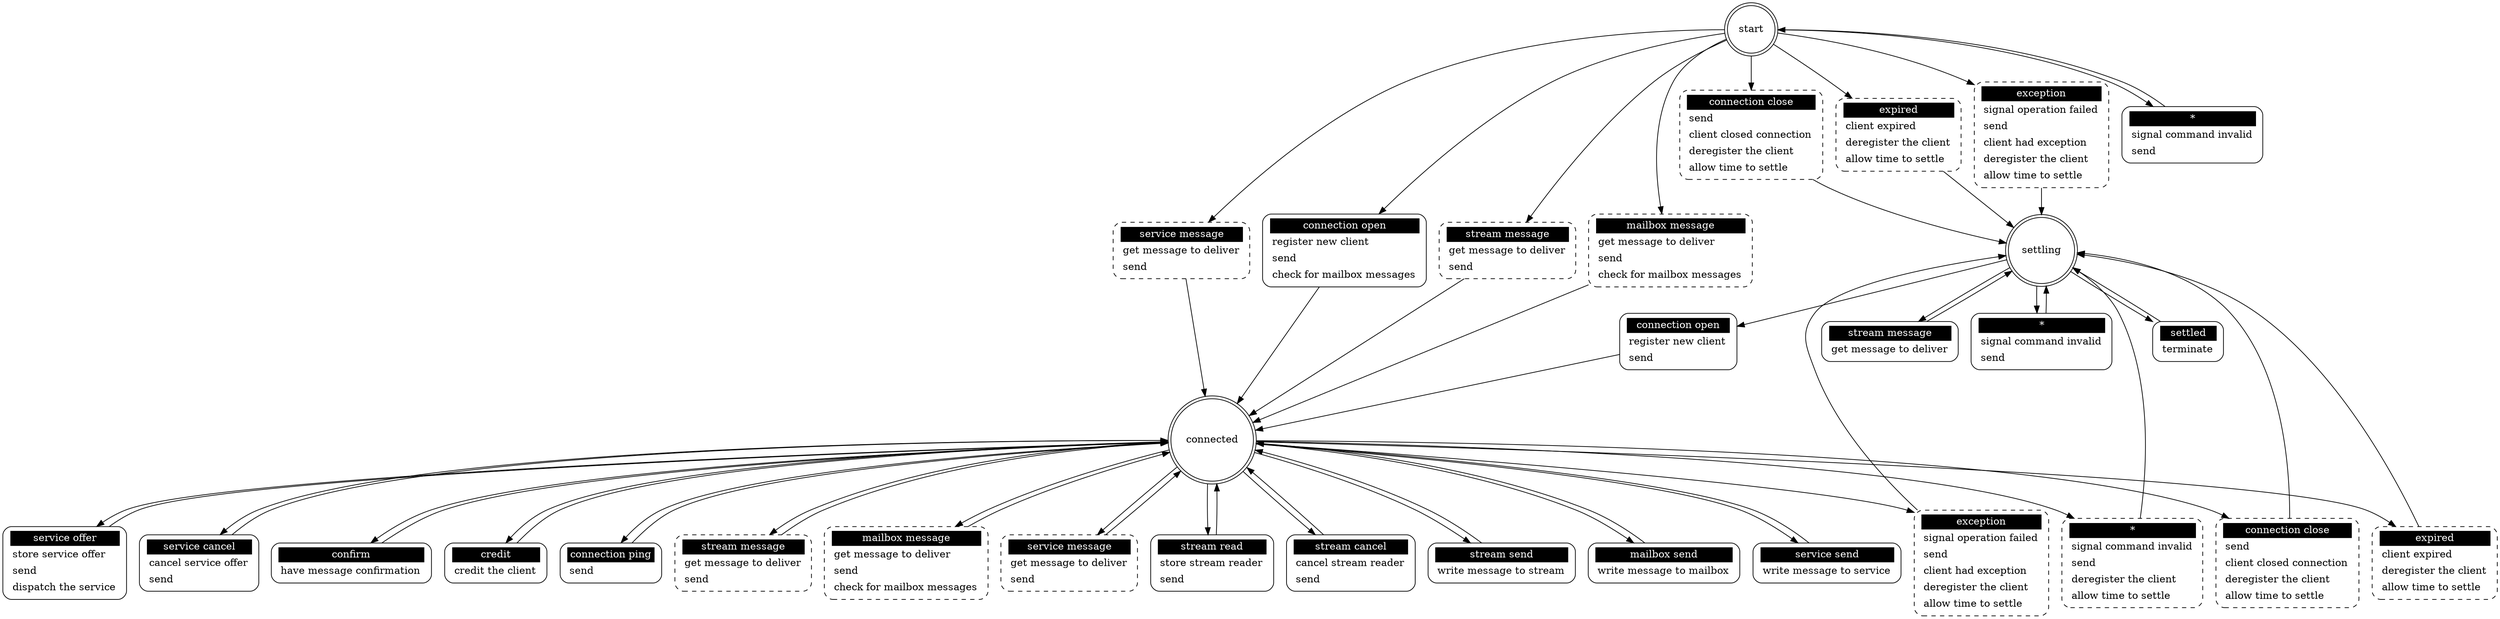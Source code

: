 ## Automatically generated from mlm_server.xml by gsl
digraph "mlm_server" {

 "start" [shape = "doublecircle"];
 "start connection close" [shape = "Mrecord" style = dashed label = <<table border="0" cellborder="0" cellpadding="3" bgcolor="white"><tr><td bgcolor="black" align="center" colspan="2"><font color="white">connection close</font></td></tr><tr><td align="left" port="r3">send</td></tr><tr><td align="left" port="r3">client closed connection</td></tr><tr><td align="left" port="r3">deregister the client</td></tr><tr><td align="left" port="r3">allow time to settle</td></tr></table>>];
 "start" -> "start connection close";
 "start connection close" -> "settling";
 "start stream message" [shape = "Mrecord" style = dashed label = <<table border="0" cellborder="0" cellpadding="3" bgcolor="white"><tr><td bgcolor="black" align="center" colspan="2"><font color="white">stream message</font></td></tr><tr><td align="left" port="r3">get message to deliver</td></tr><tr><td align="left" port="r3">send</td></tr></table>>];
 "start" -> "start stream message";
 "start stream message" -> "connected";
 "start mailbox message" [shape = "Mrecord" style = dashed label = <<table border="0" cellborder="0" cellpadding="3" bgcolor="white"><tr><td bgcolor="black" align="center" colspan="2"><font color="white">mailbox message</font></td></tr><tr><td align="left" port="r3">get message to deliver</td></tr><tr><td align="left" port="r3">send</td></tr><tr><td align="left" port="r3">check for mailbox messages</td></tr></table>>];
 "start" -> "start mailbox message";
 "start mailbox message" -> "connected";
 "start service message" [shape = "Mrecord" style = dashed label = <<table border="0" cellborder="0" cellpadding="3" bgcolor="white"><tr><td bgcolor="black" align="center" colspan="2"><font color="white">service message</font></td></tr><tr><td align="left" port="r3">get message to deliver</td></tr><tr><td align="left" port="r3">send</td></tr></table>>];
 "start" -> "start service message";
 "start service message" -> "connected";
 "start expired" [shape = "Mrecord" style = dashed label = <<table border="0" cellborder="0" cellpadding="3" bgcolor="white"><tr><td bgcolor="black" align="center" colspan="2"><font color="white">expired</font></td></tr><tr><td align="left" port="r3">client expired</td></tr><tr><td align="left" port="r3">deregister the client</td></tr><tr><td align="left" port="r3">allow time to settle</td></tr></table>>];
 "start" -> "start expired";
 "start expired" -> "settling";
 "start exception" [shape = "Mrecord" style = dashed label = <<table border="0" cellborder="0" cellpadding="3" bgcolor="white"><tr><td bgcolor="black" align="center" colspan="2"><font color="white">exception</font></td></tr><tr><td align="left" port="r3">signal operation failed</td></tr><tr><td align="left" port="r3">send</td></tr><tr><td align="left" port="r3">client had exception</td></tr><tr><td align="left" port="r3">deregister the client</td></tr><tr><td align="left" port="r3">allow time to settle</td></tr></table>>];
 "start" -> "start exception";
 "start exception" -> "settling";
 "start connection open" [shape = "Mrecord" style = solid label = <<table border="0" cellborder="0" cellpadding="3" bgcolor="white"><tr><td bgcolor="black" align="center" colspan="2"><font color="white">connection open</font></td></tr><tr><td align="left" port="r3">register new client</td></tr><tr><td align="left" port="r3">send</td></tr><tr><td align="left" port="r3">check for mailbox messages</td></tr></table>>];
 "start" -> "start connection open";
 "start connection open" -> "connected";
 "start *" [shape = "Mrecord" style = solid label = <<table border="0" cellborder="0" cellpadding="3" bgcolor="white"><tr><td bgcolor="black" align="center" colspan="2"><font color="white">*</font></td></tr><tr><td align="left" port="r3">signal command invalid</td></tr><tr><td align="left" port="r3">send</td></tr></table>>];
 "start" -> "start *";
 "start *" -> "start";

 "connected" [shape = "doublecircle"];
 "connected connection close" [shape = "Mrecord" style = dashed label = <<table border="0" cellborder="0" cellpadding="3" bgcolor="white"><tr><td bgcolor="black" align="center" colspan="2"><font color="white">connection close</font></td></tr><tr><td align="left" port="r3">send</td></tr><tr><td align="left" port="r3">client closed connection</td></tr><tr><td align="left" port="r3">deregister the client</td></tr><tr><td align="left" port="r3">allow time to settle</td></tr></table>>];
 "connected" -> "connected connection close";
 "connected connection close" -> "settling";
 "connected stream message" [shape = "Mrecord" style = dashed label = <<table border="0" cellborder="0" cellpadding="3" bgcolor="white"><tr><td bgcolor="black" align="center" colspan="2"><font color="white">stream message</font></td></tr><tr><td align="left" port="r3">get message to deliver</td></tr><tr><td align="left" port="r3">send</td></tr></table>>];
 "connected" -> "connected stream message";
 "connected stream message" -> "connected";
 "connected mailbox message" [shape = "Mrecord" style = dashed label = <<table border="0" cellborder="0" cellpadding="3" bgcolor="white"><tr><td bgcolor="black" align="center" colspan="2"><font color="white">mailbox message</font></td></tr><tr><td align="left" port="r3">get message to deliver</td></tr><tr><td align="left" port="r3">send</td></tr><tr><td align="left" port="r3">check for mailbox messages</td></tr></table>>];
 "connected" -> "connected mailbox message";
 "connected mailbox message" -> "connected";
 "connected service message" [shape = "Mrecord" style = dashed label = <<table border="0" cellborder="0" cellpadding="3" bgcolor="white"><tr><td bgcolor="black" align="center" colspan="2"><font color="white">service message</font></td></tr><tr><td align="left" port="r3">get message to deliver</td></tr><tr><td align="left" port="r3">send</td></tr></table>>];
 "connected" -> "connected service message";
 "connected service message" -> "connected";
 "connected expired" [shape = "Mrecord" style = dashed label = <<table border="0" cellborder="0" cellpadding="3" bgcolor="white"><tr><td bgcolor="black" align="center" colspan="2"><font color="white">expired</font></td></tr><tr><td align="left" port="r3">client expired</td></tr><tr><td align="left" port="r3">deregister the client</td></tr><tr><td align="left" port="r3">allow time to settle</td></tr></table>>];
 "connected" -> "connected expired";
 "connected expired" -> "settling";
 "connected exception" [shape = "Mrecord" style = dashed label = <<table border="0" cellborder="0" cellpadding="3" bgcolor="white"><tr><td bgcolor="black" align="center" colspan="2"><font color="white">exception</font></td></tr><tr><td align="left" port="r3">signal operation failed</td></tr><tr><td align="left" port="r3">send</td></tr><tr><td align="left" port="r3">client had exception</td></tr><tr><td align="left" port="r3">deregister the client</td></tr><tr><td align="left" port="r3">allow time to settle</td></tr></table>>];
 "connected" -> "connected exception";
 "connected exception" -> "settling";
 "connected *" [shape = "Mrecord" style = dashed label = <<table border="0" cellborder="0" cellpadding="3" bgcolor="white"><tr><td bgcolor="black" align="center" colspan="2"><font color="white">*</font></td></tr><tr><td align="left" port="r3">signal command invalid</td></tr><tr><td align="left" port="r3">send</td></tr><tr><td align="left" port="r3">deregister the client</td></tr><tr><td align="left" port="r3">allow time to settle</td></tr></table>>];
 "connected" -> "connected *";
 "connected *" -> "settling";
 "connected stream read" [shape = "Mrecord" style = solid label = <<table border="0" cellborder="0" cellpadding="3" bgcolor="white"><tr><td bgcolor="black" align="center" colspan="2"><font color="white">stream read</font></td></tr><tr><td align="left" port="r3">store stream reader</td></tr><tr><td align="left" port="r3">send</td></tr></table>>];
 "connected" -> "connected stream read";
 "connected stream read" -> "connected";
 "connected stream cancel" [shape = "Mrecord" style = solid label = <<table border="0" cellborder="0" cellpadding="3" bgcolor="white"><tr><td bgcolor="black" align="center" colspan="2"><font color="white">stream cancel</font></td></tr><tr><td align="left" port="r3">cancel stream reader</td></tr><tr><td align="left" port="r3">send</td></tr></table>>];
 "connected" -> "connected stream cancel";
 "connected stream cancel" -> "connected";
 "connected stream send" [shape = "Mrecord" style = solid label = <<table border="0" cellborder="0" cellpadding="3" bgcolor="white"><tr><td bgcolor="black" align="center" colspan="2"><font color="white">stream send</font></td></tr><tr><td align="left" port="r3">write message to stream</td></tr></table>>];
 "connected" -> "connected stream send";
 "connected stream send" -> "connected";
 "connected mailbox send" [shape = "Mrecord" style = solid label = <<table border="0" cellborder="0" cellpadding="3" bgcolor="white"><tr><td bgcolor="black" align="center" colspan="2"><font color="white">mailbox send</font></td></tr><tr><td align="left" port="r3">write message to mailbox</td></tr></table>>];
 "connected" -> "connected mailbox send";
 "connected mailbox send" -> "connected";
 "connected service send" [shape = "Mrecord" style = solid label = <<table border="0" cellborder="0" cellpadding="3" bgcolor="white"><tr><td bgcolor="black" align="center" colspan="2"><font color="white">service send</font></td></tr><tr><td align="left" port="r3">write message to service</td></tr></table>>];
 "connected" -> "connected service send";
 "connected service send" -> "connected";
 "connected service offer" [shape = "Mrecord" style = solid label = <<table border="0" cellborder="0" cellpadding="3" bgcolor="white"><tr><td bgcolor="black" align="center" colspan="2"><font color="white">service offer</font></td></tr><tr><td align="left" port="r3">store service offer</td></tr><tr><td align="left" port="r3">send</td></tr><tr><td align="left" port="r3">dispatch the service</td></tr></table>>];
 "connected" -> "connected service offer";
 "connected service offer" -> "connected";
 "connected service cancel" [shape = "Mrecord" style = solid label = <<table border="0" cellborder="0" cellpadding="3" bgcolor="white"><tr><td bgcolor="black" align="center" colspan="2"><font color="white">service cancel</font></td></tr><tr><td align="left" port="r3">cancel service offer</td></tr><tr><td align="left" port="r3">send</td></tr></table>>];
 "connected" -> "connected service cancel";
 "connected service cancel" -> "connected";
 "connected confirm" [shape = "Mrecord" style = solid label = <<table border="0" cellborder="0" cellpadding="3" bgcolor="white"><tr><td bgcolor="black" align="center" colspan="2"><font color="white">confirm</font></td></tr><tr><td align="left" port="r3">have message confirmation</td></tr></table>>];
 "connected" -> "connected confirm";
 "connected confirm" -> "connected";
 "connected credit" [shape = "Mrecord" style = solid label = <<table border="0" cellborder="0" cellpadding="3" bgcolor="white"><tr><td bgcolor="black" align="center" colspan="2"><font color="white">credit</font></td></tr><tr><td align="left" port="r3">credit the client</td></tr></table>>];
 "connected" -> "connected credit";
 "connected credit" -> "connected";
 "connected connection ping" [shape = "Mrecord" style = solid label = <<table border="0" cellborder="0" cellpadding="3" bgcolor="white"><tr><td bgcolor="black" align="center" colspan="2"><font color="white">connection ping</font></td></tr><tr><td align="left" port="r3">send</td></tr></table>>];
 "connected" -> "connected connection ping";
 "connected connection ping" -> "connected";

 "settling" [shape = "doublecircle"];
 "settling settled" [shape = "Mrecord" style = solid label = <<table border="0" cellborder="0" cellpadding="3" bgcolor="white"><tr><td bgcolor="black" align="center" colspan="2"><font color="white">settled</font></td></tr><tr><td align="left" port="r3">terminate</td></tr></table>>];
 "settling" -> "settling settled";
 "settling settled" -> "settling";
 "settling connection open" [shape = "Mrecord" style = solid label = <<table border="0" cellborder="0" cellpadding="3" bgcolor="white"><tr><td bgcolor="black" align="center" colspan="2"><font color="white">connection open</font></td></tr><tr><td align="left" port="r3">register new client</td></tr><tr><td align="left" port="r3">send</td></tr></table>>];
 "settling" -> "settling connection open";
 "settling connection open" -> "connected";
 "settling stream message" [shape = "Mrecord" style = solid label = <<table border="0" cellborder="0" cellpadding="3" bgcolor="white"><tr><td bgcolor="black" align="center" colspan="2"><font color="white">stream message</font></td></tr><tr><td align="left" port="r3">get message to deliver</td></tr></table>>];
 "settling" -> "settling stream message";
 "settling stream message" -> "settling";
 "settling *" [shape = "Mrecord" style = solid label = <<table border="0" cellborder="0" cellpadding="3" bgcolor="white"><tr><td bgcolor="black" align="center" colspan="2"><font color="white">*</font></td></tr><tr><td align="left" port="r3">signal command invalid</td></tr><tr><td align="left" port="r3">send</td></tr></table>>];
 "settling" -> "settling *";
 "settling *" -> "settling";
}
